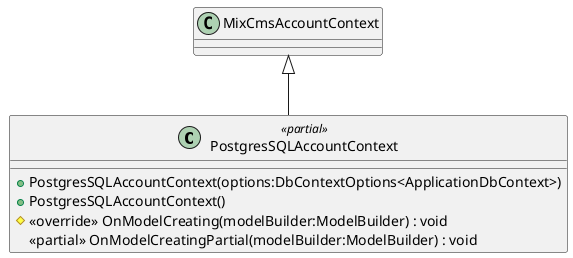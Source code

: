 @startuml
class PostgresSQLAccountContext <<partial>> {
    + PostgresSQLAccountContext(options:DbContextOptions<ApplicationDbContext>)
    + PostgresSQLAccountContext()
    # <<override>> OnModelCreating(modelBuilder:ModelBuilder) : void
    <<partial>> OnModelCreatingPartial(modelBuilder:ModelBuilder) : void
}
MixCmsAccountContext <|-- PostgresSQLAccountContext
@enduml
